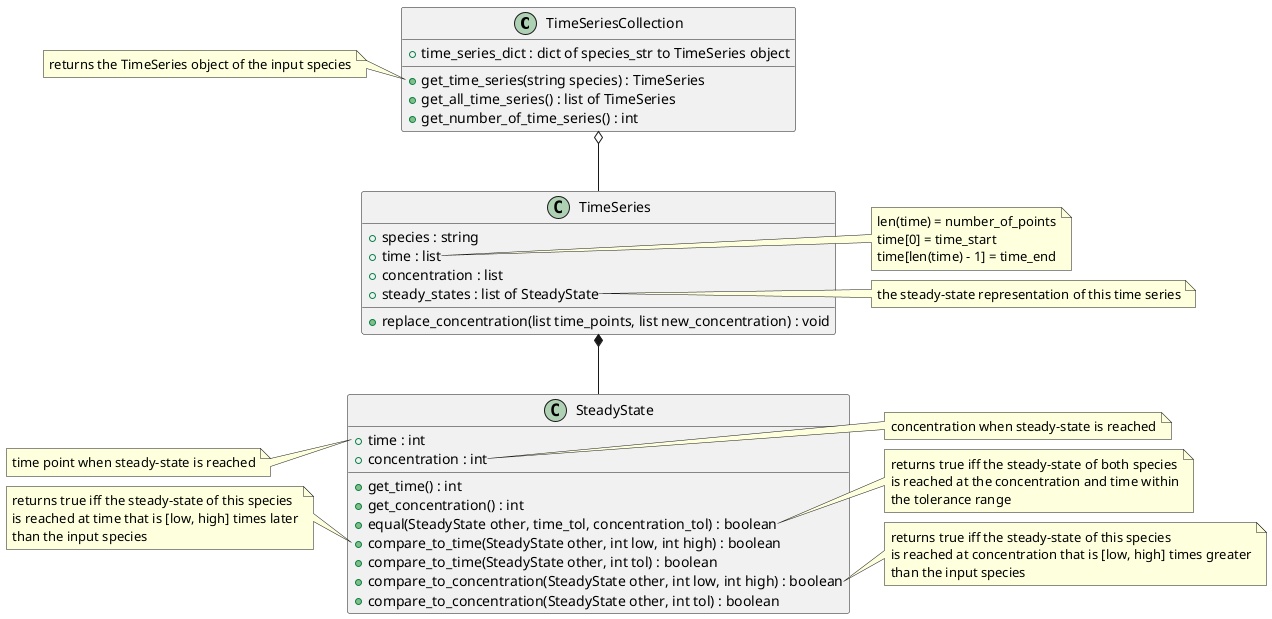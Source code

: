 @startuml

TimeSeriesCollection o-- TimeSeries

TimeSeries *-- SteadyState

class TimeSeriesCollection {
    +time_series_dict : dict of species_str to TimeSeries object
    +get_time_series(string species) : TimeSeries
    +get_all_time_series() : list of TimeSeries
    +get_number_of_time_series() : int
}

class TimeSeries {
    +species : string
    +time : list
    +concentration : list
    +steady_states : list of SteadyState
    +replace_concentration(list time_points, list new_concentration) : void
}

class SteadyState {
    +time : int
    +concentration : int
    +get_time() : int
    +get_concentration() : int
    +equal(SteadyState other, time_tol, concentration_tol) : boolean
    +compare_to_time(SteadyState other, int low, int high) : boolean
    +compare_to_time(SteadyState other, int tol) : boolean
    +compare_to_concentration(SteadyState other, int low, int high) : boolean
    +compare_to_concentration(SteadyState other, int tol) : boolean
}

note left of TimeSeriesCollection::get_time_series {
    returns the TimeSeries object of the input species
}

note right of TimeSeries::time {
    len(time) = number_of_points
    time[0] = time_start
    time[len(time) - 1] = time_end
}

note right of TimeSeries::steady_state {
    the steady-state representation of this time series
}

note left of SteadyState::time {
    time point when steady-state is reached
}

note right of SteadyState::concentration {
    concentration when steady-state is reached
}

note right of SteadyState::equal {
    returns true iff the steady-state of both species
    is reached at the concentration and time within
    the tolerance range
}

note left of SteadyState::compare_to_time {
    returns true iff the steady-state of this species
    is reached at time that is [low, high] times later
    than the input species
}

note right of SteadyState::compare_to_concentration {
    returns true iff the steady-state of this species
    is reached at concentration that is [low, high] times greater
    than the input species
}

@enduml